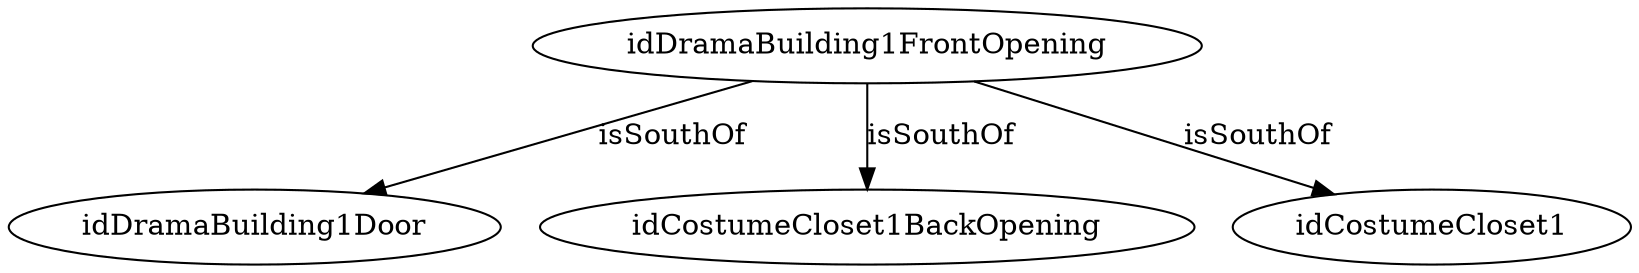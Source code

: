 strict digraph  {
idDramaBuilding1FrontOpening [node_type=entity_node];
idDramaBuilding1Door [node_type=entity_node];
idCostumeCloset1BackOpening [node_type=entity_node];
idCostumeCloset1 [node_type=entity_node];
idDramaBuilding1FrontOpening -> idDramaBuilding1Door  [edge_type=relationship, label=isSouthOf];
idDramaBuilding1FrontOpening -> idCostumeCloset1BackOpening  [edge_type=relationship, label=isSouthOf];
idDramaBuilding1FrontOpening -> idCostumeCloset1  [edge_type=relationship, label=isSouthOf];
}
